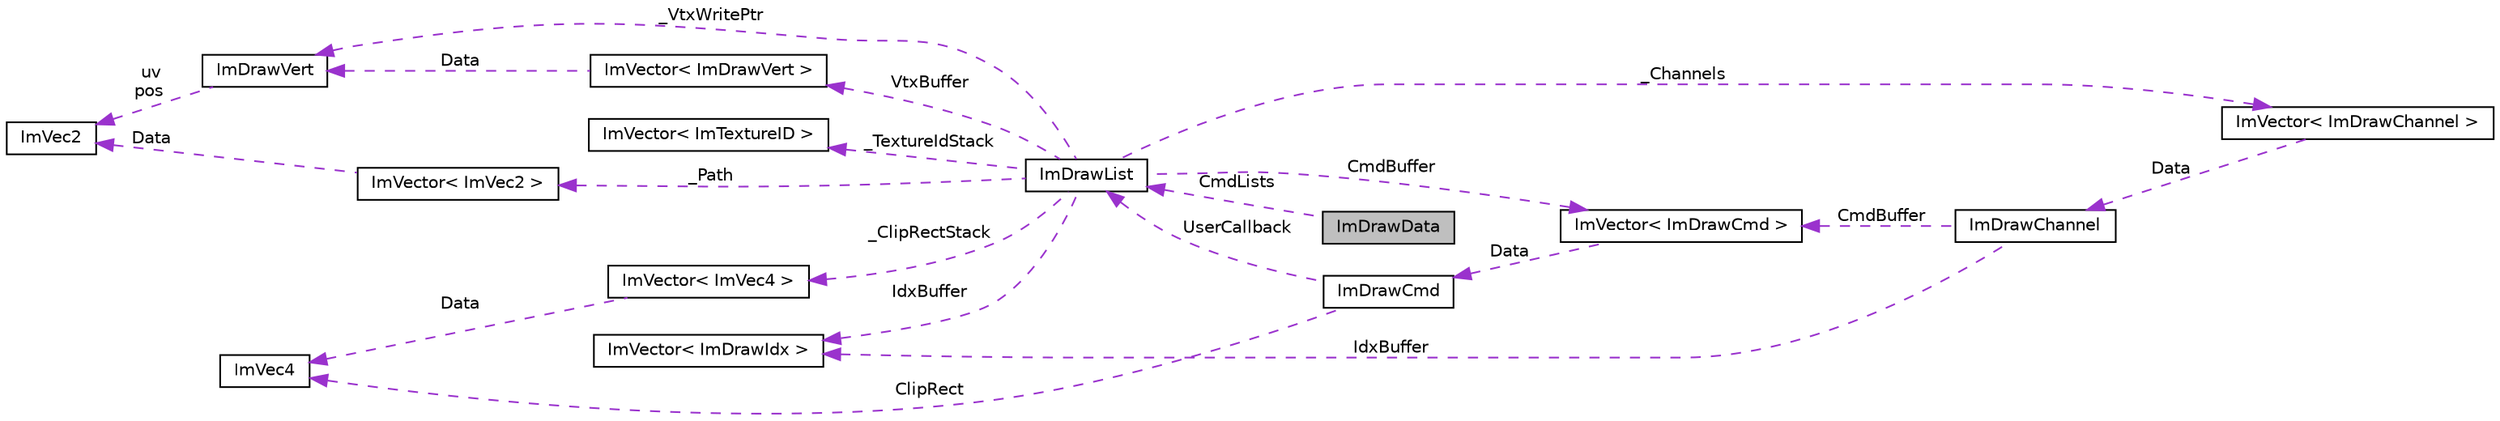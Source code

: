 digraph "ImDrawData"
{
  edge [fontname="Helvetica",fontsize="10",labelfontname="Helvetica",labelfontsize="10"];
  node [fontname="Helvetica",fontsize="10",shape=record];
  rankdir="LR";
  Node1 [label="ImDrawData",height=0.2,width=0.4,color="black", fillcolor="grey75", style="filled", fontcolor="black"];
  Node2 -> Node1 [dir="back",color="darkorchid3",fontsize="10",style="dashed",label=" CmdLists" ,fontname="Helvetica"];
  Node2 [label="ImDrawList",height=0.2,width=0.4,color="black", fillcolor="white", style="filled",URL="$structImDrawList.html"];
  Node3 -> Node2 [dir="back",color="darkorchid3",fontsize="10",style="dashed",label=" _ClipRectStack" ,fontname="Helvetica"];
  Node3 [label="ImVector\< ImVec4 \>",height=0.2,width=0.4,color="black", fillcolor="white", style="filled",URL="$classImVector.html"];
  Node4 -> Node3 [dir="back",color="darkorchid3",fontsize="10",style="dashed",label=" Data" ,fontname="Helvetica"];
  Node4 [label="ImVec4",height=0.2,width=0.4,color="black", fillcolor="white", style="filled",URL="$structImVec4.html"];
  Node5 -> Node2 [dir="back",color="darkorchid3",fontsize="10",style="dashed",label=" VtxBuffer" ,fontname="Helvetica"];
  Node5 [label="ImVector\< ImDrawVert \>",height=0.2,width=0.4,color="black", fillcolor="white", style="filled",URL="$classImVector.html"];
  Node6 -> Node5 [dir="back",color="darkorchid3",fontsize="10",style="dashed",label=" Data" ,fontname="Helvetica"];
  Node6 [label="ImDrawVert",height=0.2,width=0.4,color="black", fillcolor="white", style="filled",URL="$structImDrawVert.html"];
  Node7 -> Node6 [dir="back",color="darkorchid3",fontsize="10",style="dashed",label=" uv\npos" ,fontname="Helvetica"];
  Node7 [label="ImVec2",height=0.2,width=0.4,color="black", fillcolor="white", style="filled",URL="$structImVec2.html"];
  Node8 -> Node2 [dir="back",color="darkorchid3",fontsize="10",style="dashed",label=" _Channels" ,fontname="Helvetica"];
  Node8 [label="ImVector\< ImDrawChannel \>",height=0.2,width=0.4,color="black", fillcolor="white", style="filled",URL="$classImVector.html"];
  Node9 -> Node8 [dir="back",color="darkorchid3",fontsize="10",style="dashed",label=" Data" ,fontname="Helvetica"];
  Node9 [label="ImDrawChannel",height=0.2,width=0.4,color="black", fillcolor="white", style="filled",URL="$structImDrawChannel.html"];
  Node10 -> Node9 [dir="back",color="darkorchid3",fontsize="10",style="dashed",label=" CmdBuffer" ,fontname="Helvetica"];
  Node10 [label="ImVector\< ImDrawCmd \>",height=0.2,width=0.4,color="black", fillcolor="white", style="filled",URL="$classImVector.html"];
  Node11 -> Node10 [dir="back",color="darkorchid3",fontsize="10",style="dashed",label=" Data" ,fontname="Helvetica"];
  Node11 [label="ImDrawCmd",height=0.2,width=0.4,color="black", fillcolor="white", style="filled",URL="$structImDrawCmd.html"];
  Node4 -> Node11 [dir="back",color="darkorchid3",fontsize="10",style="dashed",label=" ClipRect" ,fontname="Helvetica"];
  Node2 -> Node11 [dir="back",color="darkorchid3",fontsize="10",style="dashed",label=" UserCallback" ,fontname="Helvetica"];
  Node12 -> Node9 [dir="back",color="darkorchid3",fontsize="10",style="dashed",label=" IdxBuffer" ,fontname="Helvetica"];
  Node12 [label="ImVector\< ImDrawIdx \>",height=0.2,width=0.4,color="black", fillcolor="white", style="filled",URL="$classImVector.html"];
  Node13 -> Node2 [dir="back",color="darkorchid3",fontsize="10",style="dashed",label=" _Path" ,fontname="Helvetica"];
  Node13 [label="ImVector\< ImVec2 \>",height=0.2,width=0.4,color="black", fillcolor="white", style="filled",URL="$classImVector.html"];
  Node7 -> Node13 [dir="back",color="darkorchid3",fontsize="10",style="dashed",label=" Data" ,fontname="Helvetica"];
  Node6 -> Node2 [dir="back",color="darkorchid3",fontsize="10",style="dashed",label=" _VtxWritePtr" ,fontname="Helvetica"];
  Node10 -> Node2 [dir="back",color="darkorchid3",fontsize="10",style="dashed",label=" CmdBuffer" ,fontname="Helvetica"];
  Node12 -> Node2 [dir="back",color="darkorchid3",fontsize="10",style="dashed",label=" IdxBuffer" ,fontname="Helvetica"];
  Node14 -> Node2 [dir="back",color="darkorchid3",fontsize="10",style="dashed",label=" _TextureIdStack" ,fontname="Helvetica"];
  Node14 [label="ImVector\< ImTextureID \>",height=0.2,width=0.4,color="black", fillcolor="white", style="filled",URL="$classImVector.html"];
}
